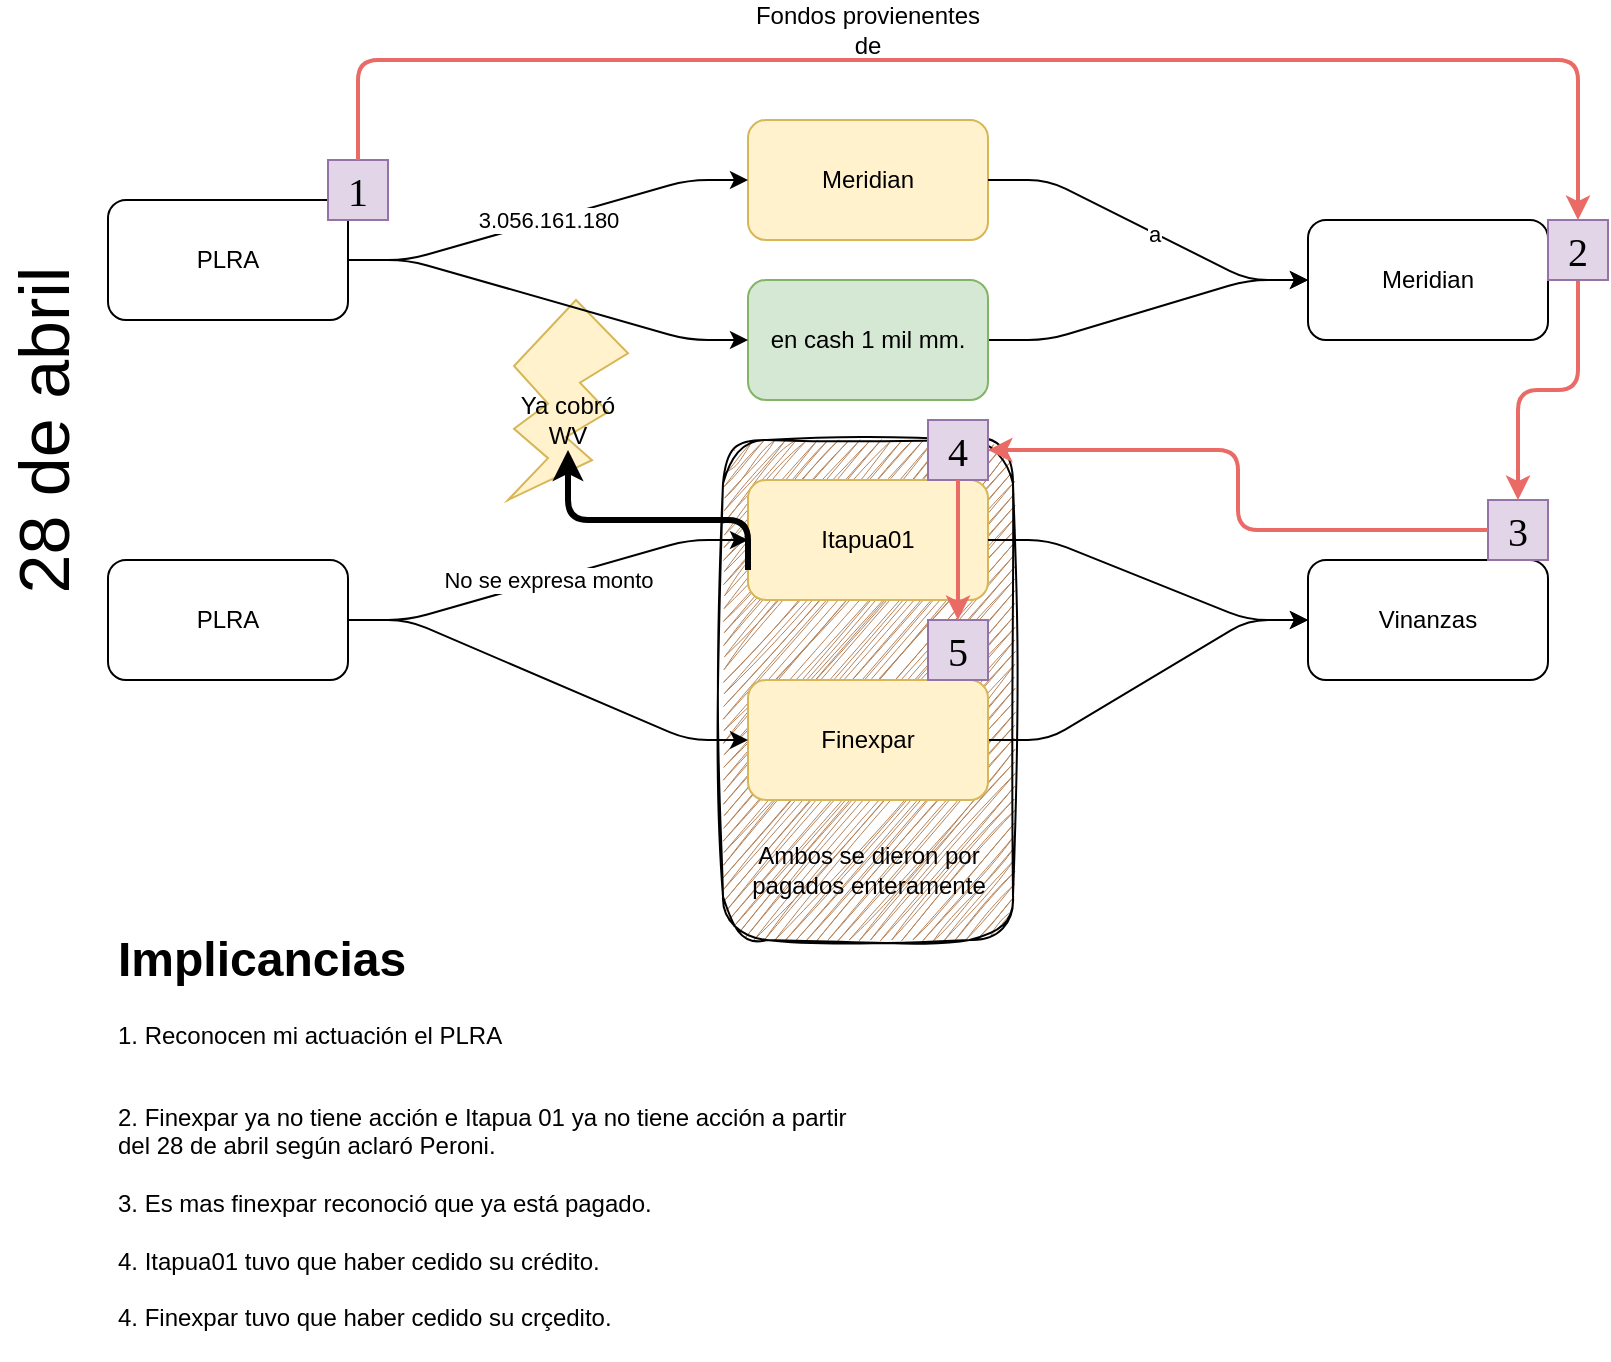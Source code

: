 <mxfile version="21.6.6" type="github">
  <diagram name="Página-1" id="rslMsC20Onptic1OCOGN">
    <mxGraphModel dx="1434" dy="755" grid="1" gridSize="10" guides="1" tooltips="1" connect="1" arrows="1" fold="1" page="1" pageScale="1" pageWidth="850" pageHeight="1100" math="0" shadow="0">
      <root>
        <mxCell id="0" />
        <mxCell id="1" parent="0" />
        <mxCell id="DVwxMNTtDxKVdh-1IFF6-11" value="Fondos provienentes de" style="text;html=1;strokeColor=none;fillColor=none;align=center;verticalAlign=middle;whiteSpace=wrap;rounded=0;" parent="1" vertex="1">
          <mxGeometry x="395" y="90" width="130" height="30" as="geometry" />
        </mxCell>
        <mxCell id="QSxY1Z9GzGt5NTgHkNYr-15" value="" style="group" vertex="1" connectable="0" parent="1">
          <mxGeometry x="32.5" y="120" width="797.5" height="650" as="geometry" />
        </mxCell>
        <mxCell id="QSxY1Z9GzGt5NTgHkNYr-14" value="" style="verticalLabelPosition=bottom;verticalAlign=top;html=1;shape=mxgraph.basic.flash;fillColor=#fff2cc;strokeColor=#d6b656;" vertex="1" parent="QSxY1Z9GzGt5NTgHkNYr-15">
          <mxGeometry x="247.5" y="120" width="60" height="100" as="geometry" />
        </mxCell>
        <mxCell id="QSxY1Z9GzGt5NTgHkNYr-10" value="" style="rounded=1;whiteSpace=wrap;html=1;gradientColor=none;sketch=1;curveFitting=1;jiggle=2;fillColor=#b5835a;" vertex="1" parent="QSxY1Z9GzGt5NTgHkNYr-15">
          <mxGeometry x="355" y="190" width="145" height="250" as="geometry" />
        </mxCell>
        <mxCell id="DVwxMNTtDxKVdh-1IFF6-1" value="PLRA" style="rounded=1;whiteSpace=wrap;html=1;" parent="QSxY1Z9GzGt5NTgHkNYr-15" vertex="1">
          <mxGeometry x="47.5" y="70" width="120" height="60" as="geometry" />
        </mxCell>
        <mxCell id="DVwxMNTtDxKVdh-1IFF6-2" value="Meridian" style="rounded=1;whiteSpace=wrap;html=1;fillColor=#fff2cc;strokeColor=#d6b656;" parent="QSxY1Z9GzGt5NTgHkNYr-15" vertex="1">
          <mxGeometry x="367.5" y="30" width="120" height="60" as="geometry" />
        </mxCell>
        <mxCell id="DVwxMNTtDxKVdh-1IFF6-3" value="&lt;div&gt;3.056.161.180&lt;/div&gt;" style="edgeStyle=entityRelationEdgeStyle;rounded=1;orthogonalLoop=1;jettySize=auto;html=1;strokeColor=default;" parent="QSxY1Z9GzGt5NTgHkNYr-15" source="DVwxMNTtDxKVdh-1IFF6-1" target="DVwxMNTtDxKVdh-1IFF6-2" edge="1">
          <mxGeometry relative="1" as="geometry" />
        </mxCell>
        <mxCell id="DVwxMNTtDxKVdh-1IFF6-4" value="PLRA" style="rounded=1;whiteSpace=wrap;html=1;" parent="QSxY1Z9GzGt5NTgHkNYr-15" vertex="1">
          <mxGeometry x="47.5" y="250" width="120" height="60" as="geometry" />
        </mxCell>
        <mxCell id="DVwxMNTtDxKVdh-1IFF6-6" value="Itapua01" style="rounded=1;whiteSpace=wrap;html=1;fillColor=#fff2cc;strokeColor=#d6b656;" parent="QSxY1Z9GzGt5NTgHkNYr-15" vertex="1">
          <mxGeometry x="367.5" y="210" width="120" height="60" as="geometry" />
        </mxCell>
        <mxCell id="DVwxMNTtDxKVdh-1IFF6-7" value="No se expresa monto" style="edgeStyle=entityRelationEdgeStyle;rounded=1;orthogonalLoop=1;jettySize=auto;html=1;strokeColor=default;" parent="QSxY1Z9GzGt5NTgHkNYr-15" source="DVwxMNTtDxKVdh-1IFF6-4" target="DVwxMNTtDxKVdh-1IFF6-6" edge="1">
          <mxGeometry relative="1" as="geometry" />
        </mxCell>
        <mxCell id="DVwxMNTtDxKVdh-1IFF6-9" value="Meridian" style="rounded=1;whiteSpace=wrap;html=1;" parent="QSxY1Z9GzGt5NTgHkNYr-15" vertex="1">
          <mxGeometry x="647.5" y="80" width="120" height="60" as="geometry" />
        </mxCell>
        <mxCell id="DVwxMNTtDxKVdh-1IFF6-10" value="" style="edgeStyle=entityRelationEdgeStyle;rounded=1;orthogonalLoop=1;jettySize=auto;html=1;strokeColor=default;" parent="QSxY1Z9GzGt5NTgHkNYr-15" source="DVwxMNTtDxKVdh-1IFF6-2" target="DVwxMNTtDxKVdh-1IFF6-9" edge="1">
          <mxGeometry relative="1" as="geometry" />
        </mxCell>
        <mxCell id="DVwxMNTtDxKVdh-1IFF6-12" value="a" style="edgeLabel;html=1;align=center;verticalAlign=middle;resizable=0;points=[];" parent="DVwxMNTtDxKVdh-1IFF6-10" vertex="1" connectable="0">
          <mxGeometry x="0.037" relative="1" as="geometry">
            <mxPoint as="offset" />
          </mxGeometry>
        </mxCell>
        <mxCell id="DVwxMNTtDxKVdh-1IFF6-18" style="edgeStyle=entityRelationEdgeStyle;rounded=1;orthogonalLoop=1;jettySize=auto;html=1;exitX=1;exitY=0.5;exitDx=0;exitDy=0;entryX=0;entryY=0.5;entryDx=0;entryDy=0;strokeColor=default;" parent="QSxY1Z9GzGt5NTgHkNYr-15" source="DVwxMNTtDxKVdh-1IFF6-15" target="DVwxMNTtDxKVdh-1IFF6-9" edge="1">
          <mxGeometry relative="1" as="geometry" />
        </mxCell>
        <mxCell id="DVwxMNTtDxKVdh-1IFF6-15" value="en cash 1 mil mm." style="rounded=1;whiteSpace=wrap;html=1;fillColor=#d5e8d4;strokeColor=#82b366;" parent="QSxY1Z9GzGt5NTgHkNYr-15" vertex="1">
          <mxGeometry x="367.5" y="110" width="120" height="60" as="geometry" />
        </mxCell>
        <mxCell id="DVwxMNTtDxKVdh-1IFF6-17" style="edgeStyle=entityRelationEdgeStyle;rounded=1;orthogonalLoop=1;jettySize=auto;html=1;exitX=1;exitY=0.5;exitDx=0;exitDy=0;entryX=0;entryY=0.5;entryDx=0;entryDy=0;strokeColor=default;" parent="QSxY1Z9GzGt5NTgHkNYr-15" source="DVwxMNTtDxKVdh-1IFF6-1" target="DVwxMNTtDxKVdh-1IFF6-15" edge="1">
          <mxGeometry relative="1" as="geometry" />
        </mxCell>
        <mxCell id="DVwxMNTtDxKVdh-1IFF6-19" value="Vinanzas" style="rounded=1;whiteSpace=wrap;html=1;" parent="QSxY1Z9GzGt5NTgHkNYr-15" vertex="1">
          <mxGeometry x="647.5" y="250" width="120" height="60" as="geometry" />
        </mxCell>
        <mxCell id="DVwxMNTtDxKVdh-1IFF6-20" value="" style="edgeStyle=entityRelationEdgeStyle;rounded=1;orthogonalLoop=1;jettySize=auto;html=1;strokeColor=default;" parent="QSxY1Z9GzGt5NTgHkNYr-15" source="DVwxMNTtDxKVdh-1IFF6-6" target="DVwxMNTtDxKVdh-1IFF6-19" edge="1">
          <mxGeometry relative="1" as="geometry" />
        </mxCell>
        <mxCell id="DVwxMNTtDxKVdh-1IFF6-24" style="edgeStyle=entityRelationEdgeStyle;rounded=1;orthogonalLoop=1;jettySize=auto;html=1;exitX=1;exitY=0.5;exitDx=0;exitDy=0;entryX=0;entryY=0.5;entryDx=0;entryDy=0;strokeColor=default;" parent="QSxY1Z9GzGt5NTgHkNYr-15" source="DVwxMNTtDxKVdh-1IFF6-21" target="DVwxMNTtDxKVdh-1IFF6-19" edge="1">
          <mxGeometry relative="1" as="geometry" />
        </mxCell>
        <mxCell id="DVwxMNTtDxKVdh-1IFF6-21" value="Finexpar" style="rounded=1;whiteSpace=wrap;html=1;fillColor=#fff2cc;strokeColor=#d6b656;" parent="QSxY1Z9GzGt5NTgHkNYr-15" vertex="1">
          <mxGeometry x="367.5" y="310" width="120" height="60" as="geometry" />
        </mxCell>
        <mxCell id="DVwxMNTtDxKVdh-1IFF6-23" style="edgeStyle=entityRelationEdgeStyle;rounded=1;orthogonalLoop=1;jettySize=auto;html=1;exitX=1;exitY=0.5;exitDx=0;exitDy=0;entryX=0;entryY=0.5;entryDx=0;entryDy=0;strokeColor=default;" parent="QSxY1Z9GzGt5NTgHkNYr-15" source="DVwxMNTtDxKVdh-1IFF6-4" target="DVwxMNTtDxKVdh-1IFF6-21" edge="1">
          <mxGeometry relative="1" as="geometry" />
        </mxCell>
        <mxCell id="DVwxMNTtDxKVdh-1IFF6-26" value="&lt;h1&gt;Implicancias&lt;/h1&gt;&lt;p&gt;1. Reconocen mi actuación el PLRA&lt;br&gt;&lt;/p&gt;&lt;div&gt;&lt;br&gt;&lt;/div&gt;&lt;div&gt;2. Finexpar ya no tiene acción e Itapua 01 ya no tiene acción a partir del 28 de abril según aclaró Peroni.&lt;/div&gt;&lt;div&gt;&lt;br&gt;&lt;/div&gt;&lt;div&gt;3. Es mas finexpar reconoció que ya está pagado.&lt;br&gt;&lt;/div&gt;&lt;div&gt;&lt;br&gt;&lt;/div&gt;&lt;div&gt;4. Itapua01 tuvo que haber cedido su crédito.&lt;/div&gt;&lt;div&gt;&lt;br&gt;&lt;/div&gt;&lt;div&gt;4. Finexpar tuvo que haber cedido su crçedito.&lt;br&gt;&lt;/div&gt;" style="text;html=1;strokeColor=none;fillColor=none;spacing=5;spacingTop=-20;whiteSpace=wrap;overflow=hidden;rounded=0;" parent="QSxY1Z9GzGt5NTgHkNYr-15" vertex="1">
          <mxGeometry x="47.5" y="430" width="380" height="220" as="geometry" />
        </mxCell>
        <mxCell id="DVwxMNTtDxKVdh-1IFF6-27" value="1" style="text;html=1;strokeColor=#9673a6;fillColor=#e1d5e7;align=center;verticalAlign=middle;whiteSpace=wrap;rounded=0;fontFamily=Lucida Console;fontSize=20;" parent="QSxY1Z9GzGt5NTgHkNYr-15" vertex="1">
          <mxGeometry x="157.5" y="50" width="30" height="30" as="geometry" />
        </mxCell>
        <mxCell id="DVwxMNTtDxKVdh-1IFF6-28" value="3" style="text;html=1;strokeColor=#9673a6;fillColor=#e1d5e7;align=center;verticalAlign=middle;whiteSpace=wrap;rounded=0;fontFamily=Lucida Console;fontSize=20;" parent="QSxY1Z9GzGt5NTgHkNYr-15" vertex="1">
          <mxGeometry x="737.5" y="220" width="30" height="30" as="geometry" />
        </mxCell>
        <mxCell id="DVwxMNTtDxKVdh-1IFF6-30" value="4" style="text;html=1;strokeColor=#9673a6;fillColor=#e1d5e7;align=center;verticalAlign=middle;whiteSpace=wrap;rounded=0;fontFamily=Lucida Console;fontSize=20;" parent="QSxY1Z9GzGt5NTgHkNYr-15" vertex="1">
          <mxGeometry x="457.5" y="180" width="30" height="30" as="geometry" />
        </mxCell>
        <mxCell id="QSxY1Z9GzGt5NTgHkNYr-6" style="edgeStyle=orthogonalEdgeStyle;rounded=1;orthogonalLoop=1;jettySize=auto;html=1;exitX=0;exitY=0.5;exitDx=0;exitDy=0;entryX=1;entryY=0.5;entryDx=0;entryDy=0;strokeColor=#EA6B66;strokeWidth=2;" edge="1" parent="QSxY1Z9GzGt5NTgHkNYr-15" source="DVwxMNTtDxKVdh-1IFF6-28" target="DVwxMNTtDxKVdh-1IFF6-30">
          <mxGeometry relative="1" as="geometry" />
        </mxCell>
        <mxCell id="DVwxMNTtDxKVdh-1IFF6-32" value="5" style="text;html=1;strokeColor=#9673a6;fillColor=#e1d5e7;align=center;verticalAlign=middle;whiteSpace=wrap;rounded=0;fontFamily=Lucida Console;fontSize=20;" parent="QSxY1Z9GzGt5NTgHkNYr-15" vertex="1">
          <mxGeometry x="457.5" y="280" width="30" height="30" as="geometry" />
        </mxCell>
        <mxCell id="DVwxMNTtDxKVdh-1IFF6-33" value="" style="edgeStyle=orthogonalEdgeStyle;rounded=1;orthogonalLoop=1;jettySize=auto;html=1;strokeColor=#EA6B66;strokeWidth=2;" parent="QSxY1Z9GzGt5NTgHkNYr-15" source="DVwxMNTtDxKVdh-1IFF6-30" target="DVwxMNTtDxKVdh-1IFF6-32" edge="1">
          <mxGeometry relative="1" as="geometry" />
        </mxCell>
        <mxCell id="QSxY1Z9GzGt5NTgHkNYr-9" style="edgeStyle=orthogonalEdgeStyle;rounded=1;orthogonalLoop=1;jettySize=auto;html=1;exitX=0.5;exitY=1;exitDx=0;exitDy=0;entryX=0.5;entryY=0;entryDx=0;entryDy=0;strokeColor=#EA6B66;strokeWidth=2;" edge="1" parent="QSxY1Z9GzGt5NTgHkNYr-15" source="QSxY1Z9GzGt5NTgHkNYr-3" target="DVwxMNTtDxKVdh-1IFF6-28">
          <mxGeometry relative="1" as="geometry" />
        </mxCell>
        <mxCell id="QSxY1Z9GzGt5NTgHkNYr-3" value="2" style="text;html=1;strokeColor=#9673a6;fillColor=#e1d5e7;align=center;verticalAlign=middle;whiteSpace=wrap;rounded=0;fontFamily=Lucida Console;fontSize=20;" vertex="1" parent="QSxY1Z9GzGt5NTgHkNYr-15">
          <mxGeometry x="767.5" y="80" width="30" height="30" as="geometry" />
        </mxCell>
        <mxCell id="QSxY1Z9GzGt5NTgHkNYr-4" value="" style="edgeStyle=orthogonalEdgeStyle;rounded=1;orthogonalLoop=1;jettySize=auto;html=1;exitX=0.5;exitY=0;exitDx=0;exitDy=0;entryX=0.5;entryY=0;entryDx=0;entryDy=0;strokeColor=#EA6B66;strokeWidth=2;" edge="1" parent="QSxY1Z9GzGt5NTgHkNYr-15" source="DVwxMNTtDxKVdh-1IFF6-27" target="QSxY1Z9GzGt5NTgHkNYr-3">
          <mxGeometry relative="1" as="geometry">
            <mxPoint x="202.5" y="15" as="sourcePoint" />
            <mxPoint x="667.5" y="10" as="targetPoint" />
            <Array as="points">
              <mxPoint x="172.5" />
              <mxPoint x="782.5" />
            </Array>
          </mxGeometry>
        </mxCell>
        <mxCell id="QSxY1Z9GzGt5NTgHkNYr-7" value="28 de abril" style="text;html=1;strokeColor=none;fillColor=none;align=center;verticalAlign=middle;whiteSpace=wrap;rounded=0;strokeWidth=0;fontSize=35;rotation=-90;" vertex="1" parent="QSxY1Z9GzGt5NTgHkNYr-15">
          <mxGeometry x="-102.5" y="170" width="235" height="30" as="geometry" />
        </mxCell>
        <mxCell id="QSxY1Z9GzGt5NTgHkNYr-8" value="Ambos se dieron por pagados enteramente" style="text;html=1;strokeColor=none;fillColor=none;align=center;verticalAlign=middle;whiteSpace=wrap;rounded=0;" vertex="1" parent="QSxY1Z9GzGt5NTgHkNYr-15">
          <mxGeometry x="355" y="390" width="145" height="30" as="geometry" />
        </mxCell>
        <mxCell id="QSxY1Z9GzGt5NTgHkNYr-13" value="Ya cobró WV" style="text;html=1;strokeColor=none;fillColor=none;align=center;verticalAlign=middle;whiteSpace=wrap;rounded=0;" vertex="1" parent="QSxY1Z9GzGt5NTgHkNYr-15">
          <mxGeometry x="247.5" y="165" width="60" height="30" as="geometry" />
        </mxCell>
        <mxCell id="QSxY1Z9GzGt5NTgHkNYr-12" style="edgeStyle=orthogonalEdgeStyle;rounded=1;orthogonalLoop=1;jettySize=auto;html=1;exitX=0;exitY=0.75;exitDx=0;exitDy=0;strokeWidth=3;" edge="1" parent="QSxY1Z9GzGt5NTgHkNYr-15" source="DVwxMNTtDxKVdh-1IFF6-6" target="QSxY1Z9GzGt5NTgHkNYr-13">
          <mxGeometry relative="1" as="geometry">
            <mxPoint x="277.5" y="180" as="targetPoint" />
            <Array as="points">
              <mxPoint x="367.5" y="230" />
              <mxPoint x="277.5" y="230" />
            </Array>
          </mxGeometry>
        </mxCell>
      </root>
    </mxGraphModel>
  </diagram>
</mxfile>
